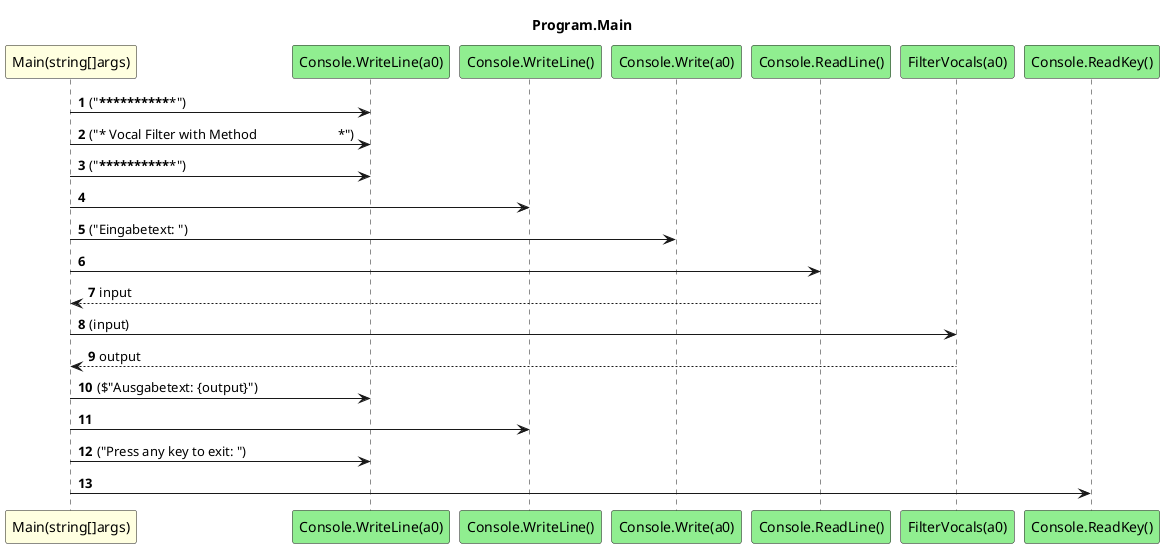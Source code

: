 @startuml Program.Main
title Program.Main
participant "Main(string[]args)" as Main_p0 #LightYellow
participant "Console.WriteLine(a0)" as Console_WriteLine_a0 #LightGreen
participant "Console.WriteLine()" as Console_WriteLine #LightGreen
participant "Console.Write(a0)" as Console_Write_a0 #LightGreen
participant "Console.ReadLine()" as Console_ReadLine #LightGreen
participant "FilterVocals(a0)" as FilterVocals_a0 #LightGreen
participant "Console.ReadKey()" as Console_ReadKey #LightGreen
autonumber
Main_p0 -> Console_WriteLine_a0 : ("***************************************************")
Main_p0 -> Console_WriteLine_a0 : ("* Vocal Filter with Method                        *")
Main_p0 -> Console_WriteLine_a0 : ("***************************************************")
Main_p0 -> Console_WriteLine
Main_p0 -> Console_Write_a0 : ("Eingabetext: ")
Main_p0 -> Console_ReadLine
Console_ReadLine --> Main_p0 : input
Main_p0 -> FilterVocals_a0 : (input)
FilterVocals_a0 --> Main_p0 : output
Main_p0 -> Console_WriteLine_a0 : ($"Ausgabetext: {output}")
Main_p0 -> Console_WriteLine
Main_p0 -> Console_WriteLine_a0 : ("Press any key to exit: ")
Main_p0 -> Console_ReadKey
@enduml
